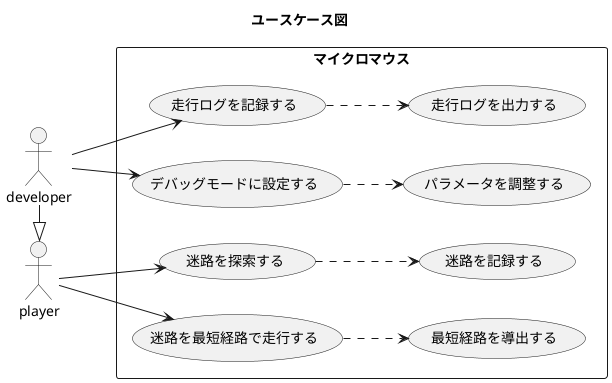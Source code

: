 @startuml
title ユースケース図
left to right direction
actor player
actor developer
developer -|> player

rectangle マイクロマウス {
 player-->(迷路を探索する)
 (迷路を探索する)..>(迷路を記録する)
 player-->(迷路を最短経路で走行する)
 (迷路を最短経路で走行する)..>(最短経路を導出する)
 developer--> (走行ログを記録する)
 (走行ログを記録する)..>(走行ログを出力する)
developer --> (デバッグモードに設定する)
(デバッグモードに設定する)..>(パラメータを調整する)
 }
@enduml